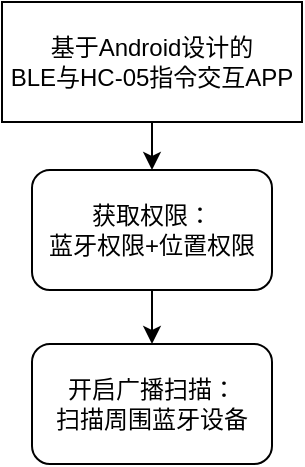 <mxfile version="22.1.11" type="github">
  <diagram name="第 1 页" id="crzMxCz0xYNelfO2YA_n">
    <mxGraphModel dx="1002" dy="543" grid="0" gridSize="10" guides="1" tooltips="1" connect="1" arrows="1" fold="1" page="1" pageScale="1" pageWidth="827" pageHeight="1169" math="0" shadow="0">
      <root>
        <mxCell id="0" />
        <mxCell id="1" parent="0" />
        <mxCell id="C6NJyYZB2r9F9oJMgfG5-6" value="" style="edgeStyle=orthogonalEdgeStyle;rounded=0;orthogonalLoop=1;jettySize=auto;html=1;" edge="1" parent="1" source="C6NJyYZB2r9F9oJMgfG5-1" target="C6NJyYZB2r9F9oJMgfG5-5">
          <mxGeometry relative="1" as="geometry" />
        </mxCell>
        <mxCell id="C6NJyYZB2r9F9oJMgfG5-1" value="基于Android设计的&lt;br&gt;BLE与HC-05指令交互APP" style="rounded=0;whiteSpace=wrap;html=1;" vertex="1" parent="1">
          <mxGeometry x="223" y="47" width="150" height="60" as="geometry" />
        </mxCell>
        <mxCell id="C6NJyYZB2r9F9oJMgfG5-8" value="" style="edgeStyle=orthogonalEdgeStyle;rounded=0;orthogonalLoop=1;jettySize=auto;html=1;" edge="1" parent="1" source="C6NJyYZB2r9F9oJMgfG5-5" target="C6NJyYZB2r9F9oJMgfG5-7">
          <mxGeometry relative="1" as="geometry" />
        </mxCell>
        <mxCell id="C6NJyYZB2r9F9oJMgfG5-5" value="获取权限：&lt;br&gt;蓝牙权限+位置权限" style="rounded=1;whiteSpace=wrap;html=1;" vertex="1" parent="1">
          <mxGeometry x="238" y="131" width="120" height="60" as="geometry" />
        </mxCell>
        <mxCell id="C6NJyYZB2r9F9oJMgfG5-7" value="开启广播扫描：&lt;br&gt;扫描周围蓝牙设备" style="whiteSpace=wrap;html=1;rounded=1;" vertex="1" parent="1">
          <mxGeometry x="238" y="218" width="120" height="60" as="geometry" />
        </mxCell>
      </root>
    </mxGraphModel>
  </diagram>
</mxfile>
